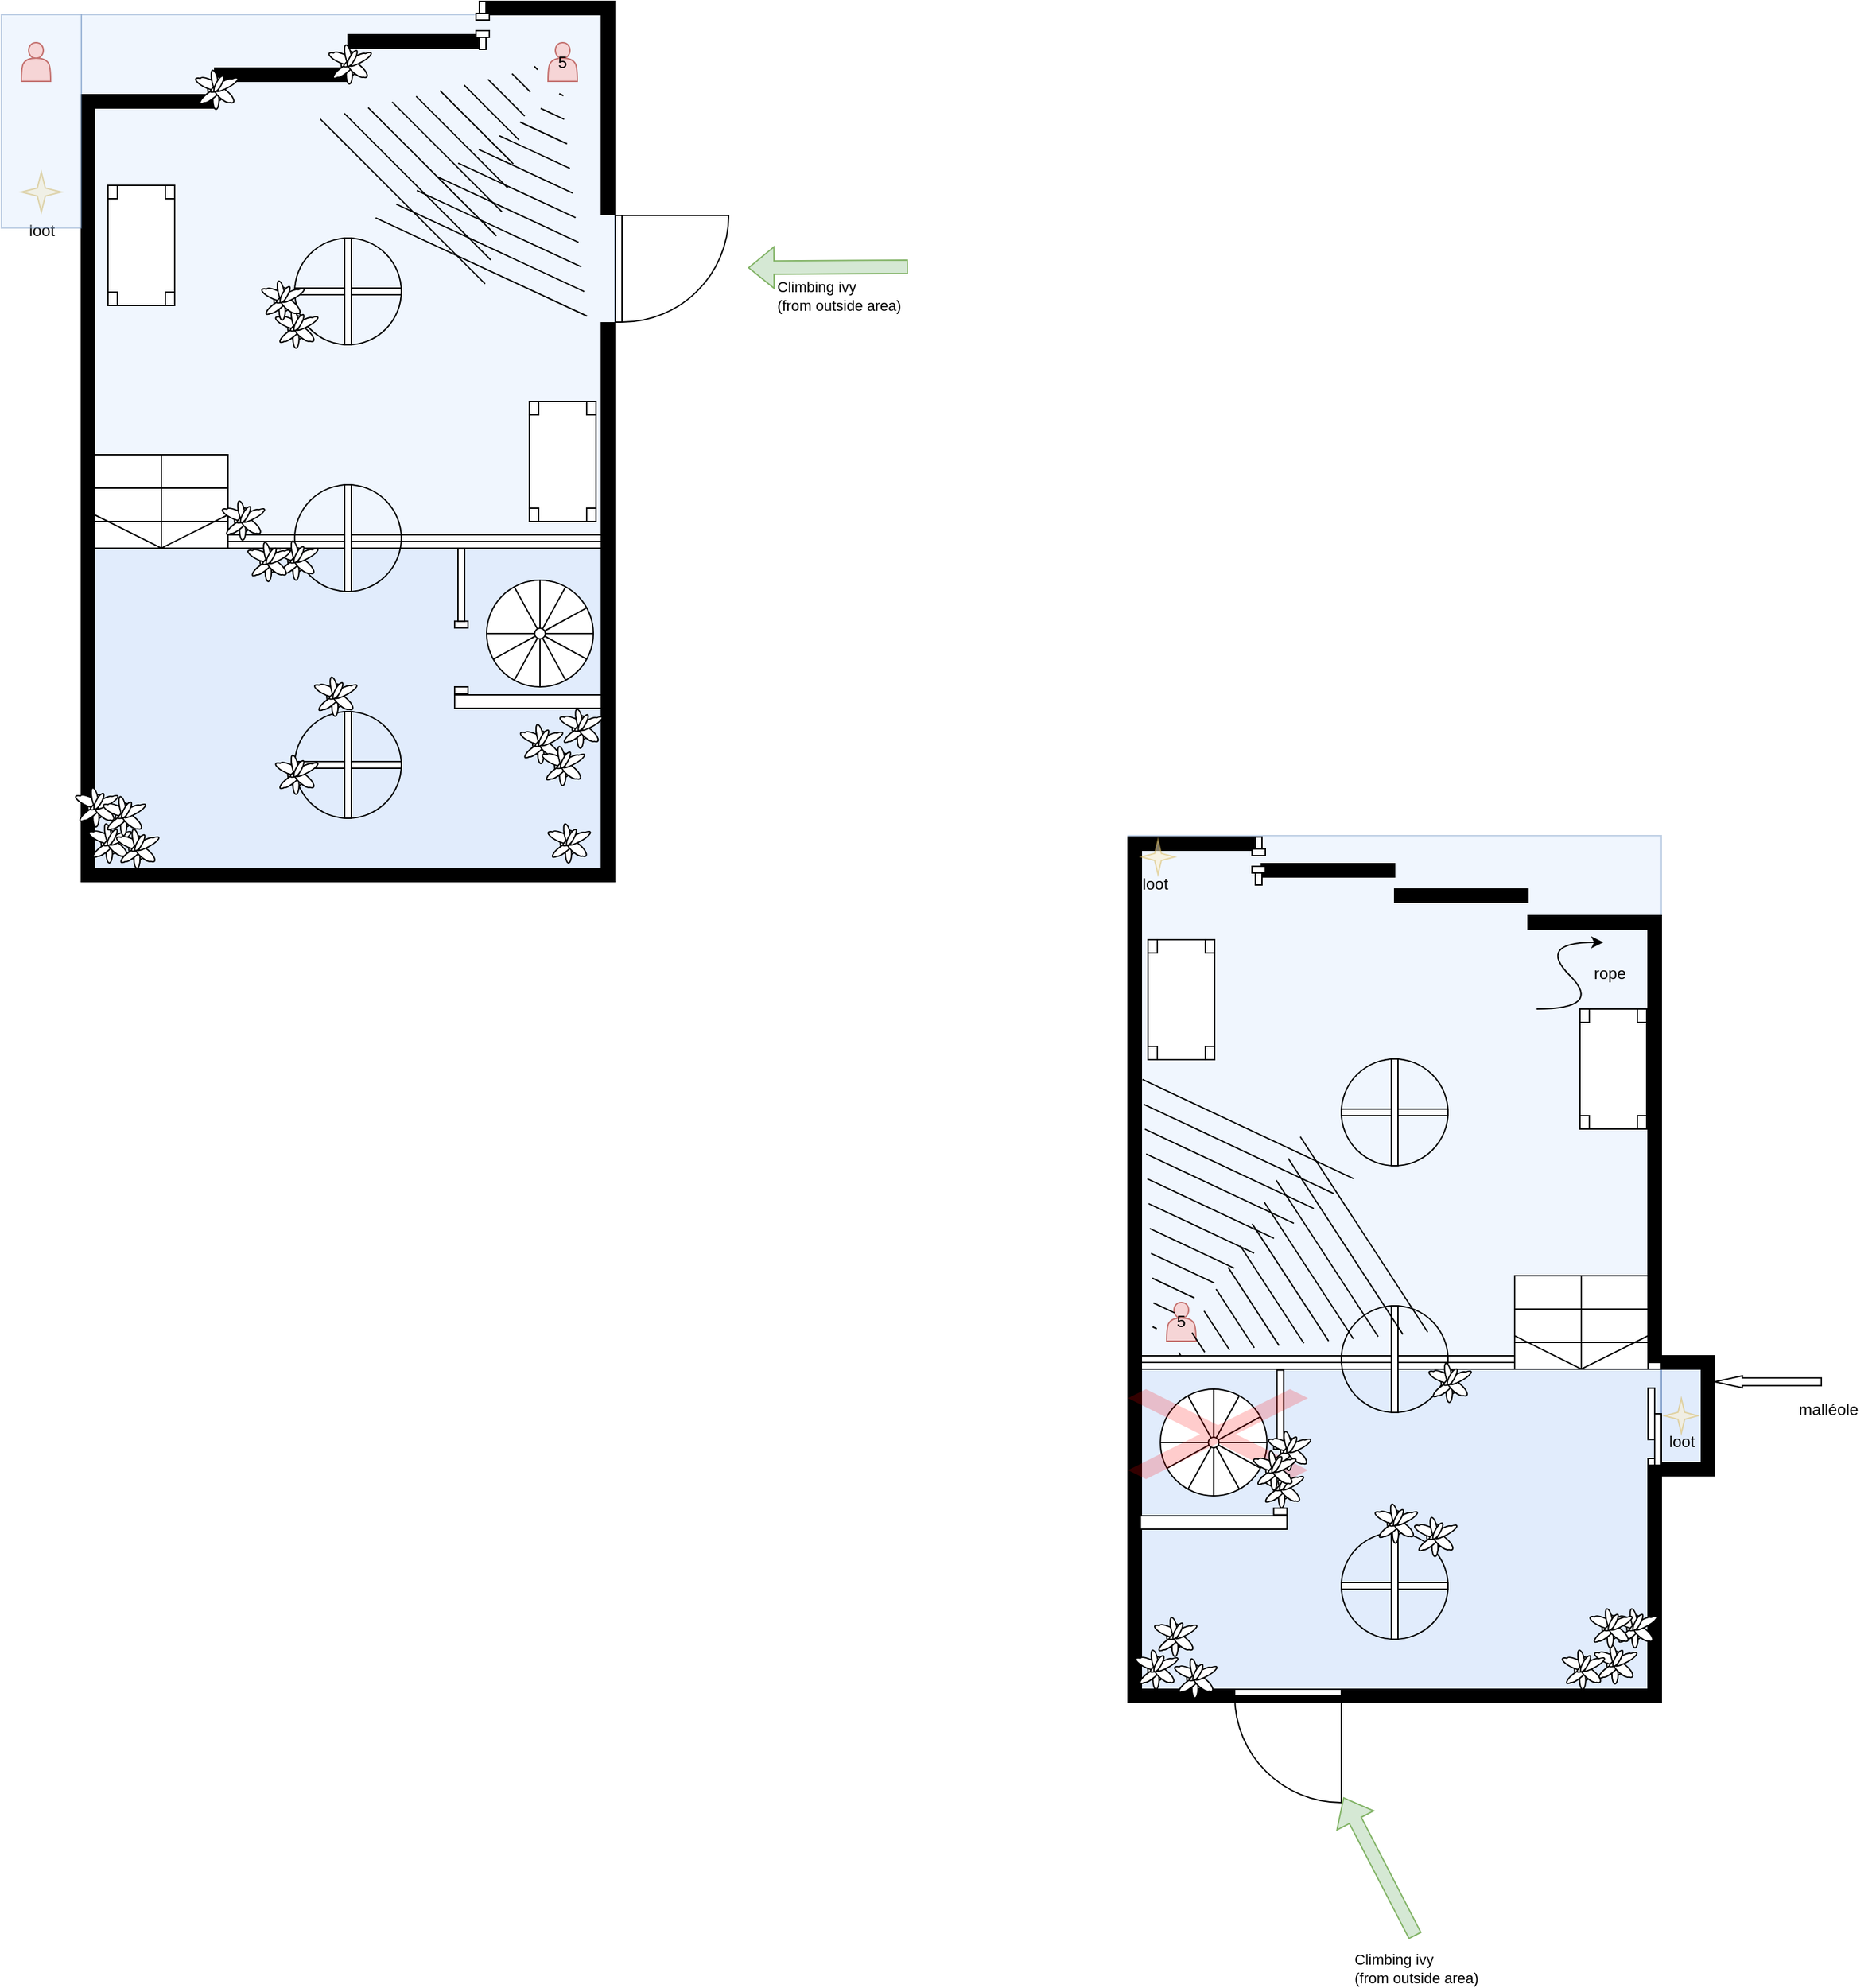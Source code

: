 <mxfile version="20.4.0" type="github" pages="2">
  <diagram id="2EN7eobbi5Up4LC5SwlU" name="feet">
    <mxGraphModel dx="24020" dy="15680" grid="1" gridSize="10" guides="1" tooltips="1" connect="1" arrows="1" fold="1" page="1" pageScale="1" pageWidth="8000" pageHeight="11069" math="0" shadow="0">
      <root>
        <mxCell id="0" />
        <mxCell id="1" parent="0" />
        <mxCell id="gYqwhj0SDm4g2m7mYXeS-87" value="" style="rounded=0;whiteSpace=wrap;html=1;fillColor=#dae8fc;strokeColor=none;opacity=80;" vertex="1" parent="1">
          <mxGeometry x="1345" y="1085.5" width="30" height="70" as="geometry" />
        </mxCell>
        <mxCell id="Mskqs6uD9MSW634-aqwG-30" value="" style="rounded=0;whiteSpace=wrap;html=1;fillColor=#dae8fc;strokeColor=#6c8ebf;opacity=40;" parent="1" vertex="1">
          <mxGeometry x="160" y="70" width="400" height="390" as="geometry" />
        </mxCell>
        <mxCell id="Mskqs6uD9MSW634-aqwG-29" value="" style="rounded=0;whiteSpace=wrap;html=1;fillColor=#dae8fc;strokeColor=#6c8ebf;opacity=80;" parent="1" vertex="1">
          <mxGeometry x="160" y="470" width="400" height="250" as="geometry" />
        </mxCell>
        <mxCell id="Mskqs6uD9MSW634-aqwG-1" value="" style="verticalLabelPosition=bottom;html=1;verticalAlign=top;align=center;shape=mxgraph.floorplan.wallCorner;fillColor=strokeColor;direction=west" parent="1" vertex="1">
          <mxGeometry x="460" y="620" width="100" height="100" as="geometry" />
        </mxCell>
        <mxCell id="Mskqs6uD9MSW634-aqwG-2" value="" style="verticalLabelPosition=bottom;html=1;verticalAlign=top;align=center;shape=mxgraph.floorplan.wallCorner;fillColor=strokeColor;direction=north" parent="1" vertex="1">
          <mxGeometry x="160" y="620" width="100" height="100" as="geometry" />
        </mxCell>
        <mxCell id="Mskqs6uD9MSW634-aqwG-3" value="" style="verticalLabelPosition=bottom;html=1;verticalAlign=top;align=center;shape=mxgraph.floorplan.wall;fillColor=strokeColor;direction=south;" parent="1" vertex="1">
          <mxGeometry x="160" y="520" width="10" height="100" as="geometry" />
        </mxCell>
        <mxCell id="Mskqs6uD9MSW634-aqwG-5" value="" style="verticalLabelPosition=bottom;html=1;verticalAlign=top;align=center;shape=mxgraph.floorplan.wall;fillColor=strokeColor;direction=south;" parent="1" vertex="1">
          <mxGeometry x="160" y="420" width="10" height="100" as="geometry" />
        </mxCell>
        <mxCell id="Mskqs6uD9MSW634-aqwG-6" value="" style="verticalLabelPosition=bottom;html=1;verticalAlign=top;align=center;shape=mxgraph.floorplan.wall;fillColor=strokeColor;direction=south;" parent="1" vertex="1">
          <mxGeometry x="550" y="420" width="10" height="119" as="geometry" />
        </mxCell>
        <mxCell id="Mskqs6uD9MSW634-aqwG-7" value="" style="verticalLabelPosition=bottom;html=1;verticalAlign=top;align=center;shape=mxgraph.floorplan.wall;fillColor=strokeColor;" parent="1" vertex="1">
          <mxGeometry x="260" y="710" width="100" height="10" as="geometry" />
        </mxCell>
        <mxCell id="Mskqs6uD9MSW634-aqwG-8" value="" style="verticalLabelPosition=bottom;html=1;verticalAlign=top;align=center;shape=mxgraph.floorplan.wall;fillColor=strokeColor;" parent="1" vertex="1">
          <mxGeometry x="360" y="710" width="100" height="10" as="geometry" />
        </mxCell>
        <mxCell id="Mskqs6uD9MSW634-aqwG-11" value="" style="verticalLabelPosition=bottom;html=1;verticalAlign=top;align=center;shape=mxgraph.floorplan.wall;fillColor=strokeColor;direction=south;" parent="1" vertex="1">
          <mxGeometry x="160" y="320" width="10" height="100" as="geometry" />
        </mxCell>
        <mxCell id="Mskqs6uD9MSW634-aqwG-12" value="" style="verticalLabelPosition=bottom;html=1;verticalAlign=top;align=center;shape=mxgraph.floorplan.wall;fillColor=strokeColor;direction=south;" parent="1" vertex="1">
          <mxGeometry x="550" y="301" width="10" height="119" as="geometry" />
        </mxCell>
        <mxCell id="Mskqs6uD9MSW634-aqwG-13" value="" style="verticalLabelPosition=bottom;html=1;verticalAlign=top;align=center;shape=mxgraph.floorplan.wall;fillColor=strokeColor;direction=south;" parent="1" vertex="1">
          <mxGeometry x="160" y="220" width="10" height="100" as="geometry" />
        </mxCell>
        <mxCell id="Mskqs6uD9MSW634-aqwG-14" value="" style="verticalLabelPosition=bottom;html=1;verticalAlign=top;align=center;shape=mxgraph.floorplan.wall;fillColor=strokeColor;direction=south;" parent="1" vertex="1">
          <mxGeometry x="550" y="539" width="10" height="100" as="geometry" />
        </mxCell>
        <mxCell id="Mskqs6uD9MSW634-aqwG-15" value="" style="verticalLabelPosition=bottom;html=1;verticalAlign=top;align=center;shape=mxgraph.floorplan.wall;fillColor=strokeColor;" parent="1" vertex="1">
          <mxGeometry x="260" y="110" width="100" height="10" as="geometry" />
        </mxCell>
        <mxCell id="Mskqs6uD9MSW634-aqwG-16" value="" style="verticalLabelPosition=bottom;html=1;verticalAlign=top;align=center;shape=mxgraph.floorplan.wall;fillColor=strokeColor;" parent="1" vertex="1">
          <mxGeometry x="360" y="60" width="100" height="60" as="geometry" />
        </mxCell>
        <mxCell id="Mskqs6uD9MSW634-aqwG-17" value="" style="verticalLabelPosition=bottom;html=1;verticalAlign=top;align=center;shape=mxgraph.floorplan.wallCorner;fillColor=strokeColor;" parent="1" vertex="1">
          <mxGeometry x="160" y="130" width="100" height="90" as="geometry" />
        </mxCell>
        <mxCell id="Mskqs6uD9MSW634-aqwG-18" value="" style="verticalLabelPosition=bottom;html=1;verticalAlign=top;align=center;shape=mxgraph.floorplan.wallCorner;fillColor=strokeColor;direction=south;" parent="1" vertex="1">
          <mxGeometry x="460" y="60" width="100" height="160" as="geometry" />
        </mxCell>
        <mxCell id="Mskqs6uD9MSW634-aqwG-19" value="" style="verticalLabelPosition=bottom;html=1;verticalAlign=top;align=center;shape=mxgraph.floorplan.stairs;direction=south;" parent="1" vertex="1">
          <mxGeometry x="170" y="400" width="100" height="70" as="geometry" />
        </mxCell>
        <mxCell id="Mskqs6uD9MSW634-aqwG-22" value="" style="verticalLabelPosition=bottom;html=1;verticalAlign=top;align=center;shape=mxgraph.floorplan.window;" parent="1" vertex="1">
          <mxGeometry x="270" y="460" width="280" height="10" as="geometry" />
        </mxCell>
        <mxCell id="Mskqs6uD9MSW634-aqwG-23" value="" style="verticalLabelPosition=bottom;html=1;verticalAlign=top;align=center;shape=mxgraph.floorplan.doorRight;aspect=fixed;rotation=-90;" parent="1" vertex="1">
          <mxGeometry x="563" y="218" width="80" height="85" as="geometry" />
        </mxCell>
        <mxCell id="Mskqs6uD9MSW634-aqwG-25" value="" style="shape=flexArrow;endArrow=classic;html=1;rounded=0;fillColor=#d5e8d4;strokeColor=#82b366;" parent="1" edge="1">
          <mxGeometry width="50" height="50" relative="1" as="geometry">
            <mxPoint x="780" y="259" as="sourcePoint" />
            <mxPoint x="660" y="259.79" as="targetPoint" />
          </mxGeometry>
        </mxCell>
        <mxCell id="Mskqs6uD9MSW634-aqwG-27" value="&lt;div align=&quot;left&quot;&gt;Climbing ivy &lt;br&gt;&lt;/div&gt;&lt;div align=&quot;left&quot;&gt;(from outside area)&lt;/div&gt;" style="edgeLabel;html=1;align=left;verticalAlign=middle;resizable=0;points=[];" parent="Mskqs6uD9MSW634-aqwG-25" vertex="1" connectable="0">
          <mxGeometry x="0.331" y="-1" relative="1" as="geometry">
            <mxPoint x="-20" y="22" as="offset" />
          </mxGeometry>
        </mxCell>
        <mxCell id="Mskqs6uD9MSW634-aqwG-31" value="loot" style="verticalLabelPosition=bottom;verticalAlign=top;html=1;shape=mxgraph.basic.4_point_star_2;dx=0.8;opacity=80;fillColor=#fff2cc;strokeColor=#d6b656;" parent="1" vertex="1">
          <mxGeometry x="115" y="188" width="30" height="30" as="geometry" />
        </mxCell>
        <mxCell id="Mskqs6uD9MSW634-aqwG-33" value="5" style="shape=actor;whiteSpace=wrap;html=1;opacity=80;fillColor=#f8cecc;strokeColor=#b85450;" parent="1" vertex="1">
          <mxGeometry x="510" y="91" width="22" height="29" as="geometry" />
        </mxCell>
        <mxCell id="gYqwhj0SDm4g2m7mYXeS-14" value="" style="verticalLabelPosition=bottom;html=1;verticalAlign=top;align=center;shape=mxgraph.floorplan.spiral_stairs;rotation=90;direction=south;" vertex="1" parent="1">
          <mxGeometry x="464" y="494" width="80" height="80" as="geometry" />
        </mxCell>
        <mxCell id="gYqwhj0SDm4g2m7mYXeS-18" value="" style="rounded=0;whiteSpace=wrap;html=1;fillColor=#dae8fc;strokeColor=#6c8ebf;opacity=40;" vertex="1" parent="1">
          <mxGeometry x="100" y="70" width="60" height="160" as="geometry" />
        </mxCell>
        <mxCell id="gYqwhj0SDm4g2m7mYXeS-20" value="" style="verticalLabelPosition=bottom;html=1;verticalAlign=top;align=center;shape=mxgraph.floorplan.doorDoublePocket;dx=0.25;strokeColor=default;strokeWidth=1;fillColor=default;rotation=90;" vertex="1" parent="1">
          <mxGeometry x="443" y="73" width="36" height="10" as="geometry" />
        </mxCell>
        <mxCell id="gYqwhj0SDm4g2m7mYXeS-22" value="" style="shape=mxgraph.arrows2.wedgeArrowDashed2;html=1;bendable=0;startWidth=87.442;stepSize=15;rounded=0;" edge="1" parent="1">
          <mxGeometry width="100" height="100" relative="1" as="geometry">
            <mxPoint x="401" y="210" as="sourcePoint" />
            <mxPoint x="501" y="110" as="targetPoint" />
          </mxGeometry>
        </mxCell>
        <mxCell id="gYqwhj0SDm4g2m7mYXeS-24" value="" style="shape=mxgraph.arrows2.wedgeArrowDashed2;html=1;bendable=0;startWidth=87.442;stepSize=15;rounded=0;exitX=0.75;exitY=0.485;exitDx=0;exitDy=0;exitPerimeter=0;" edge="1" parent="1" source="Mskqs6uD9MSW634-aqwG-30">
          <mxGeometry width="100" height="100" relative="1" as="geometry">
            <mxPoint x="420" y="230" as="sourcePoint" />
            <mxPoint x="520" y="130.0" as="targetPoint" />
          </mxGeometry>
        </mxCell>
        <mxCell id="gYqwhj0SDm4g2m7mYXeS-25" value="" style="verticalLabelPosition=bottom;html=1;verticalAlign=top;align=center;shape=mxgraph.floorplan.doorRevolving;aspect=fixed;strokeColor=default;strokeWidth=1;fillColor=default;gradientColor=none;" vertex="1" parent="1">
          <mxGeometry x="320" y="420" width="80" height="85" as="geometry" />
        </mxCell>
        <mxCell id="gYqwhj0SDm4g2m7mYXeS-26" value="" style="verticalLabelPosition=bottom;html=1;verticalAlign=top;align=center;shape=mxgraph.floorplan.doorRevolving;aspect=fixed;strokeColor=default;strokeWidth=1;fillColor=default;gradientColor=none;" vertex="1" parent="1">
          <mxGeometry x="320" y="235" width="80" height="85" as="geometry" />
        </mxCell>
        <mxCell id="gYqwhj0SDm4g2m7mYXeS-27" value="" style="verticalLabelPosition=bottom;html=1;verticalAlign=top;align=center;shape=mxgraph.floorplan.doorRevolving;aspect=fixed;strokeColor=default;strokeWidth=1;fillColor=default;gradientColor=none;" vertex="1" parent="1">
          <mxGeometry x="320" y="590" width="80" height="85" as="geometry" />
        </mxCell>
        <mxCell id="gYqwhj0SDm4g2m7mYXeS-31" value="" style="verticalLabelPosition=bottom;html=1;verticalAlign=top;align=center;shape=mxgraph.floorplan.wall;strokeWidth=1;" vertex="1" parent="1">
          <mxGeometry x="440" y="580" width="110" height="10" as="geometry" />
        </mxCell>
        <mxCell id="gYqwhj0SDm4g2m7mYXeS-32" value="" style="verticalLabelPosition=bottom;html=1;verticalAlign=top;align=center;shape=mxgraph.floorplan.doorPocket;dx=0.5;strokeColor=default;strokeWidth=1;fillColor=default;gradientColor=none;rotation=90;" vertex="1" parent="1">
          <mxGeometry x="390.75" y="519.75" width="108.5" height="10" as="geometry" />
        </mxCell>
        <mxCell id="gYqwhj0SDm4g2m7mYXeS-33" value="" style="verticalLabelPosition=bottom;html=1;verticalAlign=top;align=center;shape=mxgraph.floorplan.table;strokeColor=default;strokeWidth=1;fillColor=default;gradientColor=none;rotation=90;" vertex="1" parent="1">
          <mxGeometry x="160" y="218" width="90" height="50" as="geometry" />
        </mxCell>
        <mxCell id="gYqwhj0SDm4g2m7mYXeS-34" value="" style="verticalLabelPosition=bottom;html=1;verticalAlign=top;align=center;shape=mxgraph.floorplan.table;strokeColor=default;strokeWidth=1;fillColor=default;gradientColor=none;rotation=90;" vertex="1" parent="1">
          <mxGeometry x="476" y="380" width="90" height="50" as="geometry" />
        </mxCell>
        <mxCell id="gYqwhj0SDm4g2m7mYXeS-35" value="" style="shape=actor;whiteSpace=wrap;html=1;opacity=80;fillColor=#f8cecc;strokeColor=#b85450;" vertex="1" parent="1">
          <mxGeometry x="115" y="91" width="22" height="29" as="geometry" />
        </mxCell>
        <mxCell id="gYqwhj0SDm4g2m7mYXeS-36" value="" style="rounded=0;whiteSpace=wrap;html=1;fillColor=#dae8fc;strokeColor=#6c8ebf;opacity=40;" vertex="1" parent="1">
          <mxGeometry x="945" y="685.5" width="400" height="390" as="geometry" />
        </mxCell>
        <mxCell id="gYqwhj0SDm4g2m7mYXeS-37" value="" style="rounded=0;whiteSpace=wrap;html=1;fillColor=#dae8fc;strokeColor=#6c8ebf;opacity=80;" vertex="1" parent="1">
          <mxGeometry x="945" y="1085.5" width="400" height="250" as="geometry" />
        </mxCell>
        <mxCell id="gYqwhj0SDm4g2m7mYXeS-38" value="" style="verticalLabelPosition=bottom;html=1;verticalAlign=top;align=center;shape=mxgraph.floorplan.wallCorner;fillColor=strokeColor;direction=west" vertex="1" parent="1">
          <mxGeometry x="1245" y="1235.5" width="100" height="100" as="geometry" />
        </mxCell>
        <mxCell id="gYqwhj0SDm4g2m7mYXeS-39" value="" style="verticalLabelPosition=bottom;html=1;verticalAlign=top;align=center;shape=mxgraph.floorplan.wallCorner;fillColor=strokeColor;direction=north" vertex="1" parent="1">
          <mxGeometry x="945" y="1235.5" width="100" height="100" as="geometry" />
        </mxCell>
        <mxCell id="gYqwhj0SDm4g2m7mYXeS-40" value="" style="verticalLabelPosition=bottom;html=1;verticalAlign=top;align=center;shape=mxgraph.floorplan.wall;fillColor=strokeColor;direction=south;" vertex="1" parent="1">
          <mxGeometry x="945" y="1135.5" width="10" height="100" as="geometry" />
        </mxCell>
        <mxCell id="gYqwhj0SDm4g2m7mYXeS-41" value="" style="verticalLabelPosition=bottom;html=1;verticalAlign=top;align=center;shape=mxgraph.floorplan.wall;fillColor=strokeColor;direction=south;" vertex="1" parent="1">
          <mxGeometry x="945" y="1035.5" width="10" height="100" as="geometry" />
        </mxCell>
        <mxCell id="gYqwhj0SDm4g2m7mYXeS-43" value="" style="verticalLabelPosition=bottom;html=1;verticalAlign=top;align=center;shape=mxgraph.floorplan.wall;fillColor=strokeColor;" vertex="1" parent="1">
          <mxGeometry x="1045" y="1325.5" width="100" height="10" as="geometry" />
        </mxCell>
        <mxCell id="gYqwhj0SDm4g2m7mYXeS-44" value="" style="verticalLabelPosition=bottom;html=1;verticalAlign=top;align=center;shape=mxgraph.floorplan.wall;fillColor=strokeColor;" vertex="1" parent="1">
          <mxGeometry x="1145" y="1325.5" width="100" height="10" as="geometry" />
        </mxCell>
        <mxCell id="gYqwhj0SDm4g2m7mYXeS-45" value="" style="verticalLabelPosition=bottom;html=1;verticalAlign=top;align=center;shape=mxgraph.floorplan.wall;fillColor=strokeColor;direction=south;" vertex="1" parent="1">
          <mxGeometry x="945" y="935.5" width="10" height="100" as="geometry" />
        </mxCell>
        <mxCell id="gYqwhj0SDm4g2m7mYXeS-46" value="" style="verticalLabelPosition=bottom;html=1;verticalAlign=top;align=center;shape=mxgraph.floorplan.wall;fillColor=strokeColor;direction=south;" vertex="1" parent="1">
          <mxGeometry x="1335" y="916.5" width="10" height="169" as="geometry" />
        </mxCell>
        <mxCell id="gYqwhj0SDm4g2m7mYXeS-47" value="" style="verticalLabelPosition=bottom;html=1;verticalAlign=top;align=center;shape=mxgraph.floorplan.wall;fillColor=strokeColor;direction=south;" vertex="1" parent="1">
          <mxGeometry x="945" y="835.5" width="10" height="100" as="geometry" />
        </mxCell>
        <mxCell id="gYqwhj0SDm4g2m7mYXeS-48" value="" style="verticalLabelPosition=bottom;html=1;verticalAlign=top;align=center;shape=mxgraph.floorplan.wall;fillColor=strokeColor;direction=south;" vertex="1" parent="1">
          <mxGeometry x="1335" y="1155.5" width="10" height="99" as="geometry" />
        </mxCell>
        <mxCell id="gYqwhj0SDm4g2m7mYXeS-49" value="" style="verticalLabelPosition=bottom;html=1;verticalAlign=top;align=center;shape=mxgraph.floorplan.wall;fillColor=strokeColor;" vertex="1" parent="1">
          <mxGeometry x="1045" y="706.5" width="100" height="10" as="geometry" />
        </mxCell>
        <mxCell id="gYqwhj0SDm4g2m7mYXeS-50" value="" style="verticalLabelPosition=bottom;html=1;verticalAlign=top;align=center;shape=mxgraph.floorplan.wall;fillColor=strokeColor;" vertex="1" parent="1">
          <mxGeometry x="1145" y="700.5" width="100" height="60" as="geometry" />
        </mxCell>
        <mxCell id="gYqwhj0SDm4g2m7mYXeS-51" value="" style="verticalLabelPosition=bottom;html=1;verticalAlign=top;align=center;shape=mxgraph.floorplan.wallCorner;fillColor=strokeColor;" vertex="1" parent="1">
          <mxGeometry x="945" y="686.5" width="100" height="150" as="geometry" />
        </mxCell>
        <mxCell id="gYqwhj0SDm4g2m7mYXeS-52" value="" style="verticalLabelPosition=bottom;html=1;verticalAlign=top;align=center;shape=mxgraph.floorplan.wallCorner;fillColor=strokeColor;direction=south;" vertex="1" parent="1">
          <mxGeometry x="1245" y="745.5" width="100" height="90" as="geometry" />
        </mxCell>
        <mxCell id="gYqwhj0SDm4g2m7mYXeS-53" value="" style="verticalLabelPosition=bottom;html=1;verticalAlign=top;align=center;shape=mxgraph.floorplan.stairs;direction=south;" vertex="1" parent="1">
          <mxGeometry x="1235" y="1015.5" width="100" height="70" as="geometry" />
        </mxCell>
        <mxCell id="gYqwhj0SDm4g2m7mYXeS-54" value="" style="verticalLabelPosition=bottom;html=1;verticalAlign=top;align=center;shape=mxgraph.floorplan.window;" vertex="1" parent="1">
          <mxGeometry x="955" y="1075.5" width="280" height="10" as="geometry" />
        </mxCell>
        <mxCell id="gYqwhj0SDm4g2m7mYXeS-60" value="" style="verticalLabelPosition=bottom;html=1;verticalAlign=top;align=center;shape=mxgraph.floorplan.spiral_stairs;rotation=90;direction=south;" vertex="1" parent="1">
          <mxGeometry x="969.25" y="1100.5" width="80" height="80" as="geometry" />
        </mxCell>
        <mxCell id="gYqwhj0SDm4g2m7mYXeS-62" value="" style="verticalLabelPosition=bottom;html=1;verticalAlign=top;align=center;shape=mxgraph.floorplan.doorDoublePocket;dx=0.25;strokeColor=default;strokeWidth=1;fillColor=default;rotation=90;" vertex="1" parent="1">
          <mxGeometry x="1025" y="699.5" width="36" height="10" as="geometry" />
        </mxCell>
        <mxCell id="gYqwhj0SDm4g2m7mYXeS-65" value="" style="verticalLabelPosition=bottom;html=1;verticalAlign=top;align=center;shape=mxgraph.floorplan.doorRevolving;aspect=fixed;strokeColor=default;strokeWidth=1;fillColor=default;gradientColor=none;" vertex="1" parent="1">
          <mxGeometry x="1105" y="1035.5" width="80" height="85" as="geometry" />
        </mxCell>
        <mxCell id="gYqwhj0SDm4g2m7mYXeS-66" value="" style="verticalLabelPosition=bottom;html=1;verticalAlign=top;align=center;shape=mxgraph.floorplan.doorRevolving;aspect=fixed;strokeColor=default;strokeWidth=1;fillColor=default;gradientColor=none;" vertex="1" parent="1">
          <mxGeometry x="1105" y="850.5" width="80" height="85" as="geometry" />
        </mxCell>
        <mxCell id="gYqwhj0SDm4g2m7mYXeS-67" value="" style="verticalLabelPosition=bottom;html=1;verticalAlign=top;align=center;shape=mxgraph.floorplan.doorRevolving;aspect=fixed;strokeColor=default;strokeWidth=1;fillColor=default;gradientColor=none;" vertex="1" parent="1">
          <mxGeometry x="1105" y="1205.5" width="80" height="85" as="geometry" />
        </mxCell>
        <mxCell id="gYqwhj0SDm4g2m7mYXeS-68" value="" style="verticalLabelPosition=bottom;html=1;verticalAlign=top;align=center;shape=mxgraph.floorplan.wall;strokeWidth=1;" vertex="1" parent="1">
          <mxGeometry x="954.25" y="1195.5" width="110" height="10" as="geometry" />
        </mxCell>
        <mxCell id="gYqwhj0SDm4g2m7mYXeS-69" value="" style="verticalLabelPosition=bottom;html=1;verticalAlign=top;align=center;shape=mxgraph.floorplan.doorPocket;dx=0.5;strokeColor=default;strokeWidth=1;fillColor=default;gradientColor=none;rotation=90;" vertex="1" parent="1">
          <mxGeometry x="1005" y="1135.5" width="108.5" height="10" as="geometry" />
        </mxCell>
        <mxCell id="gYqwhj0SDm4g2m7mYXeS-73" value="" style="verticalLabelPosition=bottom;html=1;verticalAlign=top;align=center;shape=mxgraph.floorplan.wall;fillColor=strokeColor;direction=south;" vertex="1" parent="1">
          <mxGeometry x="1335" y="821" width="10" height="119" as="geometry" />
        </mxCell>
        <mxCell id="gYqwhj0SDm4g2m7mYXeS-76" value="" style="shape=mxgraph.mockup.markup.redX;fillColor=#ff0000;html=1;shadow=0;strokeColor=none;strokeWidth=1;opacity=20;" vertex="1" parent="1">
          <mxGeometry x="945" y="1100.5" width="135" height="67.5" as="geometry" />
        </mxCell>
        <mxCell id="gYqwhj0SDm4g2m7mYXeS-77" value="" style="verticalLabelPosition=bottom;html=1;verticalAlign=top;align=center;shape=mxgraph.floorplan.doorRight;aspect=fixed;rotation=0;" vertex="1" parent="1">
          <mxGeometry x="1025" y="1325.5" width="80" height="85" as="geometry" />
        </mxCell>
        <mxCell id="gYqwhj0SDm4g2m7mYXeS-78" value="" style="shape=flexArrow;endArrow=classic;html=1;rounded=0;fillColor=#d5e8d4;strokeColor=#82b366;entryX=1.019;entryY=0.953;entryDx=0;entryDy=0;entryPerimeter=0;" edge="1" parent="1" target="gYqwhj0SDm4g2m7mYXeS-77">
          <mxGeometry width="50" height="50" relative="1" as="geometry">
            <mxPoint x="1160.43" y="1510.5" as="sourcePoint" />
            <mxPoint x="1129.573" y="1465.5" as="targetPoint" />
          </mxGeometry>
        </mxCell>
        <mxCell id="gYqwhj0SDm4g2m7mYXeS-79" value="&lt;div align=&quot;left&quot;&gt;Climbing ivy &lt;br&gt;&lt;/div&gt;&lt;div align=&quot;left&quot;&gt;(from outside area)&lt;/div&gt;" style="edgeLabel;html=1;align=left;verticalAlign=middle;resizable=0;points=[];" vertex="1" connectable="0" parent="gYqwhj0SDm4g2m7mYXeS-78">
          <mxGeometry x="0.331" y="-1" relative="1" as="geometry">
            <mxPoint x="-12" y="94" as="offset" />
          </mxGeometry>
        </mxCell>
        <mxCell id="gYqwhj0SDm4g2m7mYXeS-80" value="5" style="shape=actor;whiteSpace=wrap;html=1;opacity=80;fillColor=#f8cecc;strokeColor=#b85450;" vertex="1" parent="1">
          <mxGeometry x="974" y="1035.5" width="22" height="29" as="geometry" />
        </mxCell>
        <mxCell id="gYqwhj0SDm4g2m7mYXeS-81" value="" style="shape=mxgraph.arrows2.wedgeArrowDashed2;html=1;bendable=0;startWidth=87.442;stepSize=15;rounded=0;" edge="1" parent="1">
          <mxGeometry width="100" height="100" relative="1" as="geometry">
            <mxPoint x="1035" y="905.5" as="sourcePoint" />
            <mxPoint x="965" y="1054.5" as="targetPoint" />
          </mxGeometry>
        </mxCell>
        <mxCell id="gYqwhj0SDm4g2m7mYXeS-82" value="" style="shape=mxgraph.arrows2.wedgeArrowDashed2;html=1;bendable=0;startWidth=87.442;stepSize=15;rounded=0;" edge="1" parent="1">
          <mxGeometry width="100" height="100" relative="1" as="geometry">
            <mxPoint x="1122" y="984.5" as="sourcePoint" />
            <mxPoint x="984" y="1074.5" as="targetPoint" />
          </mxGeometry>
        </mxCell>
        <mxCell id="gYqwhj0SDm4g2m7mYXeS-84" value="" style="curved=1;endArrow=classic;html=1;rounded=0;" edge="1" parent="1">
          <mxGeometry width="50" height="50" relative="1" as="geometry">
            <mxPoint x="1251.5" y="815.5" as="sourcePoint" />
            <mxPoint x="1301.5" y="765.5" as="targetPoint" />
            <Array as="points">
              <mxPoint x="1301.5" y="815.5" />
              <mxPoint x="1251.5" y="765.5" />
            </Array>
          </mxGeometry>
        </mxCell>
        <mxCell id="gYqwhj0SDm4g2m7mYXeS-85" value="rope" style="text;html=1;align=center;verticalAlign=middle;resizable=0;points=[];autosize=1;strokeColor=none;fillColor=none;" vertex="1" parent="1">
          <mxGeometry x="1281.12" y="773.5" width="50" height="30" as="geometry" />
        </mxCell>
        <mxCell id="gYqwhj0SDm4g2m7mYXeS-90" value="" style="verticalLabelPosition=bottom;html=1;verticalAlign=top;align=center;shape=mxgraph.floorplan.wallU;fillColor=strokeColor;strokeColor=default;strokeWidth=1;rotation=90;" vertex="1" parent="1">
          <mxGeometry x="1320" y="1100.5" width="90" height="40" as="geometry" />
        </mxCell>
        <mxCell id="gYqwhj0SDm4g2m7mYXeS-91" value="&lt;div&gt;malléole&lt;/div&gt;" style="text;html=1;align=center;verticalAlign=middle;resizable=0;points=[];autosize=1;strokeColor=none;fillColor=none;" vertex="1" parent="1">
          <mxGeometry x="1435" y="1100.5" width="70" height="30" as="geometry" />
        </mxCell>
        <mxCell id="gYqwhj0SDm4g2m7mYXeS-92" value="" style="html=1;shadow=0;dashed=0;align=center;verticalAlign=middle;shape=mxgraph.arrows2.arrow;dy=0.35;dx=20.79;flipH=1;notch=0;strokeColor=default;strokeWidth=1;fillColor=default;gradientColor=none;" vertex="1" parent="1">
          <mxGeometry x="1385" y="1090.5" width="80" height="9" as="geometry" />
        </mxCell>
        <mxCell id="gYqwhj0SDm4g2m7mYXeS-93" value="" style="verticalLabelPosition=bottom;verticalAlign=top;html=1;shape=mxgraph.basic.4_point_star_2;dx=0.8;strokeColor=#d6b656;strokeWidth=1;fillColor=#fff2cc;sketch=0;opacity=50;" vertex="1" parent="1">
          <mxGeometry x="1347.5" y="1107.5" width="25" height="26" as="geometry" />
        </mxCell>
        <mxCell id="gYqwhj0SDm4g2m7mYXeS-94" value="&lt;div&gt;loot&lt;/div&gt;" style="text;html=1;align=center;verticalAlign=middle;resizable=0;points=[];autosize=1;strokeColor=none;fillColor=none;" vertex="1" parent="1">
          <mxGeometry x="1340" y="1124.5" width="40" height="30" as="geometry" />
        </mxCell>
        <mxCell id="gYqwhj0SDm4g2m7mYXeS-95" value="" style="verticalLabelPosition=bottom;html=1;verticalAlign=top;align=center;shape=mxgraph.floorplan.doorBypass;dx=0.25;sketch=0;strokeColor=default;strokeWidth=1;fillColor=default;gradientColor=none;rotation=-90;" vertex="1" parent="1">
          <mxGeometry x="1301.5" y="1114" width="77" height="10" as="geometry" />
        </mxCell>
        <mxCell id="gYqwhj0SDm4g2m7mYXeS-96" value="" style="verticalLabelPosition=bottom;html=1;verticalAlign=top;align=center;shape=mxgraph.floorplan.plant;sketch=0;strokeColor=default;strokeWidth=1;fillColor=default;gradientColor=none;" vertex="1" parent="1">
          <mxGeometry x="955" y="1294.5" width="20.75" height="31" as="geometry" />
        </mxCell>
        <mxCell id="gYqwhj0SDm4g2m7mYXeS-97" value="" style="verticalLabelPosition=bottom;html=1;verticalAlign=top;align=center;shape=mxgraph.floorplan.plant;sketch=0;strokeColor=default;strokeWidth=1;fillColor=default;gradientColor=none;" vertex="1" parent="1">
          <mxGeometry x="969.25" y="1270" width="20.75" height="31" as="geometry" />
        </mxCell>
        <mxCell id="gYqwhj0SDm4g2m7mYXeS-98" value="" style="verticalLabelPosition=bottom;html=1;verticalAlign=top;align=center;shape=mxgraph.floorplan.plant;sketch=0;strokeColor=default;strokeWidth=1;fillColor=default;gradientColor=none;" vertex="1" parent="1">
          <mxGeometry x="984.25" y="1301" width="20.75" height="31" as="geometry" />
        </mxCell>
        <mxCell id="gYqwhj0SDm4g2m7mYXeS-99" value="" style="verticalLabelPosition=bottom;html=1;verticalAlign=top;align=center;shape=mxgraph.floorplan.plant;sketch=0;strokeColor=default;strokeWidth=1;fillColor=default;gradientColor=none;" vertex="1" parent="1">
          <mxGeometry x="1299.25" y="1290.5" width="20.75" height="31" as="geometry" />
        </mxCell>
        <mxCell id="gYqwhj0SDm4g2m7mYXeS-100" value="" style="verticalLabelPosition=bottom;html=1;verticalAlign=top;align=center;shape=mxgraph.floorplan.plant;sketch=0;strokeColor=default;strokeWidth=1;fillColor=default;gradientColor=none;" vertex="1" parent="1">
          <mxGeometry x="1314.25" y="1263.5" width="20.75" height="31" as="geometry" />
        </mxCell>
        <mxCell id="gYqwhj0SDm4g2m7mYXeS-101" value="" style="verticalLabelPosition=bottom;html=1;verticalAlign=top;align=center;shape=mxgraph.floorplan.plant;sketch=0;strokeColor=default;strokeWidth=1;fillColor=default;gradientColor=none;" vertex="1" parent="1">
          <mxGeometry x="1275" y="1294.5" width="20.75" height="31" as="geometry" />
        </mxCell>
        <mxCell id="gYqwhj0SDm4g2m7mYXeS-102" value="" style="verticalLabelPosition=bottom;html=1;verticalAlign=top;align=center;shape=mxgraph.floorplan.plant;sketch=0;strokeColor=default;strokeWidth=1;fillColor=default;gradientColor=none;" vertex="1" parent="1">
          <mxGeometry x="1295.75" y="1263.5" width="20.75" height="31" as="geometry" />
        </mxCell>
        <mxCell id="gYqwhj0SDm4g2m7mYXeS-103" value="" style="verticalLabelPosition=bottom;html=1;verticalAlign=top;align=center;shape=mxgraph.floorplan.plant;sketch=0;strokeColor=default;strokeWidth=1;fillColor=default;gradientColor=none;" vertex="1" parent="1">
          <mxGeometry x="1164.25" y="1195" width="20.75" height="31" as="geometry" />
        </mxCell>
        <mxCell id="gYqwhj0SDm4g2m7mYXeS-104" value="" style="verticalLabelPosition=bottom;html=1;verticalAlign=top;align=center;shape=mxgraph.floorplan.plant;sketch=0;strokeColor=default;strokeWidth=1;fillColor=default;gradientColor=none;" vertex="1" parent="1">
          <mxGeometry x="1175" y="1079.5" width="20.75" height="31" as="geometry" />
        </mxCell>
        <mxCell id="gYqwhj0SDm4g2m7mYXeS-105" value="" style="verticalLabelPosition=bottom;html=1;verticalAlign=top;align=center;shape=mxgraph.floorplan.plant;sketch=0;strokeColor=default;strokeWidth=1;fillColor=default;gradientColor=none;" vertex="1" parent="1">
          <mxGeometry x="1054.63" y="1130.5" width="20.75" height="31" as="geometry" />
        </mxCell>
        <mxCell id="gYqwhj0SDm4g2m7mYXeS-106" value="" style="verticalLabelPosition=bottom;html=1;verticalAlign=top;align=center;shape=mxgraph.floorplan.plant;sketch=0;strokeColor=default;strokeWidth=1;fillColor=default;gradientColor=none;" vertex="1" parent="1">
          <mxGeometry x="1049.25" y="1158.5" width="20.75" height="31" as="geometry" />
        </mxCell>
        <mxCell id="gYqwhj0SDm4g2m7mYXeS-107" value="" style="verticalLabelPosition=bottom;html=1;verticalAlign=top;align=center;shape=mxgraph.floorplan.plant;sketch=0;strokeColor=default;strokeWidth=1;fillColor=default;gradientColor=none;" vertex="1" parent="1">
          <mxGeometry x="1043.5" y="1145.25" width="20.75" height="31" as="geometry" />
        </mxCell>
        <mxCell id="gYqwhj0SDm4g2m7mYXeS-108" value="" style="verticalLabelPosition=bottom;html=1;verticalAlign=top;align=center;shape=mxgraph.floorplan.plant;sketch=0;strokeColor=default;strokeWidth=1;fillColor=default;gradientColor=none;" vertex="1" parent="1">
          <mxGeometry x="1134.63" y="1185" width="20.75" height="31" as="geometry" />
        </mxCell>
        <mxCell id="gYqwhj0SDm4g2m7mYXeS-109" value="" style="verticalLabelPosition=bottom;verticalAlign=top;html=1;shape=mxgraph.basic.4_point_star_2;dx=0.8;strokeColor=#d6b656;strokeWidth=1;fillColor=#fff2cc;sketch=0;opacity=50;" vertex="1" parent="1">
          <mxGeometry x="955" y="688.5" width="25" height="26" as="geometry" />
        </mxCell>
        <mxCell id="gYqwhj0SDm4g2m7mYXeS-110" value="&lt;div&gt;loot&lt;/div&gt;" style="text;html=1;align=center;verticalAlign=middle;resizable=0;points=[];autosize=1;strokeColor=none;fillColor=none;" vertex="1" parent="1">
          <mxGeometry x="945.38" y="706.5" width="40" height="30" as="geometry" />
        </mxCell>
        <mxCell id="gYqwhj0SDm4g2m7mYXeS-111" value="" style="verticalLabelPosition=bottom;html=1;verticalAlign=top;align=center;shape=mxgraph.floorplan.table;strokeColor=default;strokeWidth=1;fillColor=default;gradientColor=none;rotation=90;" vertex="1" parent="1">
          <mxGeometry x="940" y="783.5" width="90" height="50" as="geometry" />
        </mxCell>
        <mxCell id="gYqwhj0SDm4g2m7mYXeS-112" value="" style="verticalLabelPosition=bottom;html=1;verticalAlign=top;align=center;shape=mxgraph.floorplan.table;strokeColor=default;strokeWidth=1;fillColor=default;gradientColor=none;rotation=90;" vertex="1" parent="1">
          <mxGeometry x="1264" y="835.5" width="90" height="50" as="geometry" />
        </mxCell>
        <mxCell id="gYqwhj0SDm4g2m7mYXeS-113" value="" style="verticalLabelPosition=bottom;html=1;verticalAlign=top;align=center;shape=mxgraph.floorplan.plant;sketch=0;strokeColor=default;strokeWidth=1;fillColor=default;gradientColor=none;" vertex="1" parent="1">
          <mxGeometry x="523.25" y="589" width="20.75" height="31" as="geometry" />
        </mxCell>
        <mxCell id="gYqwhj0SDm4g2m7mYXeS-114" value="" style="verticalLabelPosition=bottom;html=1;verticalAlign=top;align=center;shape=mxgraph.floorplan.plant;sketch=0;strokeColor=default;strokeWidth=1;fillColor=default;gradientColor=none;" vertex="1" parent="1">
          <mxGeometry x="493.63" y="600.5" width="20.75" height="31" as="geometry" />
        </mxCell>
        <mxCell id="gYqwhj0SDm4g2m7mYXeS-115" value="" style="verticalLabelPosition=bottom;html=1;verticalAlign=top;align=center;shape=mxgraph.floorplan.plant;sketch=0;strokeColor=default;strokeWidth=1;fillColor=default;gradientColor=none;" vertex="1" parent="1">
          <mxGeometry x="510" y="617" width="20.75" height="31" as="geometry" />
        </mxCell>
        <mxCell id="gYqwhj0SDm4g2m7mYXeS-116" value="" style="verticalLabelPosition=bottom;html=1;verticalAlign=top;align=center;shape=mxgraph.floorplan.plant;sketch=0;strokeColor=default;strokeWidth=1;fillColor=default;gradientColor=none;" vertex="1" parent="1">
          <mxGeometry x="514.38" y="675" width="20.75" height="31" as="geometry" />
        </mxCell>
        <mxCell id="gYqwhj0SDm4g2m7mYXeS-117" value="" style="verticalLabelPosition=bottom;html=1;verticalAlign=top;align=center;shape=mxgraph.floorplan.plant;sketch=0;strokeColor=default;strokeWidth=1;fillColor=default;gradientColor=none;" vertex="1" parent="1">
          <mxGeometry x="339.25" y="565" width="20.75" height="31" as="geometry" />
        </mxCell>
        <mxCell id="gYqwhj0SDm4g2m7mYXeS-118" value="" style="verticalLabelPosition=bottom;html=1;verticalAlign=top;align=center;shape=mxgraph.floorplan.plant;sketch=0;strokeColor=default;strokeWidth=1;fillColor=default;gradientColor=none;" vertex="1" parent="1">
          <mxGeometry x="310" y="623.5" width="20.75" height="31" as="geometry" />
        </mxCell>
        <mxCell id="gYqwhj0SDm4g2m7mYXeS-119" value="" style="verticalLabelPosition=bottom;html=1;verticalAlign=top;align=center;shape=mxgraph.floorplan.plant;sketch=0;strokeColor=default;strokeWidth=1;fillColor=default;gradientColor=none;" vertex="1" parent="1">
          <mxGeometry x="310" y="463" width="20.75" height="31" as="geometry" />
        </mxCell>
        <mxCell id="gYqwhj0SDm4g2m7mYXeS-120" value="" style="verticalLabelPosition=bottom;html=1;verticalAlign=top;align=center;shape=mxgraph.floorplan.plant;sketch=0;strokeColor=default;strokeWidth=1;fillColor=default;gradientColor=none;" vertex="1" parent="1">
          <mxGeometry x="289.25" y="464" width="20.75" height="31" as="geometry" />
        </mxCell>
        <mxCell id="gYqwhj0SDm4g2m7mYXeS-121" value="" style="verticalLabelPosition=bottom;html=1;verticalAlign=top;align=center;shape=mxgraph.floorplan.plant;sketch=0;strokeColor=default;strokeWidth=1;fillColor=default;gradientColor=none;" vertex="1" parent="1">
          <mxGeometry x="270" y="433" width="20.75" height="31" as="geometry" />
        </mxCell>
        <mxCell id="gYqwhj0SDm4g2m7mYXeS-122" value="" style="verticalLabelPosition=bottom;html=1;verticalAlign=top;align=center;shape=mxgraph.floorplan.plant;sketch=0;strokeColor=default;strokeWidth=1;fillColor=default;gradientColor=none;" vertex="1" parent="1">
          <mxGeometry x="310" y="289" width="20.75" height="31" as="geometry" />
        </mxCell>
        <mxCell id="gYqwhj0SDm4g2m7mYXeS-123" value="" style="verticalLabelPosition=bottom;html=1;verticalAlign=top;align=center;shape=mxgraph.floorplan.plant;sketch=0;strokeColor=default;strokeWidth=1;fillColor=default;gradientColor=none;" vertex="1" parent="1">
          <mxGeometry x="299.63" y="268" width="20.75" height="31" as="geometry" />
        </mxCell>
        <mxCell id="gYqwhj0SDm4g2m7mYXeS-124" value="" style="verticalLabelPosition=bottom;html=1;verticalAlign=top;align=center;shape=mxgraph.floorplan.plant;sketch=0;strokeColor=default;strokeWidth=1;fillColor=default;gradientColor=none;" vertex="1" parent="1">
          <mxGeometry x="250" y="110" width="20.75" height="31" as="geometry" />
        </mxCell>
        <mxCell id="gYqwhj0SDm4g2m7mYXeS-125" value="" style="verticalLabelPosition=bottom;html=1;verticalAlign=top;align=center;shape=mxgraph.floorplan.plant;sketch=0;strokeColor=default;strokeWidth=1;fillColor=default;gradientColor=none;" vertex="1" parent="1">
          <mxGeometry x="350" y="91" width="20.75" height="31" as="geometry" />
        </mxCell>
        <mxCell id="gYqwhj0SDm4g2m7mYXeS-126" value="" style="verticalLabelPosition=bottom;html=1;verticalAlign=top;align=center;shape=mxgraph.floorplan.plant;sketch=0;strokeColor=default;strokeWidth=1;fillColor=default;gradientColor=none;" vertex="1" parent="1">
          <mxGeometry x="170" y="675" width="20.75" height="31" as="geometry" />
        </mxCell>
        <mxCell id="gYqwhj0SDm4g2m7mYXeS-127" value="" style="verticalLabelPosition=bottom;html=1;verticalAlign=top;align=center;shape=mxgraph.floorplan.plant;sketch=0;strokeColor=default;strokeWidth=1;fillColor=default;gradientColor=none;" vertex="1" parent="1">
          <mxGeometry x="160" y="648" width="20.75" height="31" as="geometry" />
        </mxCell>
        <mxCell id="gYqwhj0SDm4g2m7mYXeS-128" value="" style="verticalLabelPosition=bottom;html=1;verticalAlign=top;align=center;shape=mxgraph.floorplan.plant;sketch=0;strokeColor=default;strokeWidth=1;fillColor=default;gradientColor=none;" vertex="1" parent="1">
          <mxGeometry x="190.75" y="679" width="20.75" height="31" as="geometry" />
        </mxCell>
        <mxCell id="gYqwhj0SDm4g2m7mYXeS-129" value="" style="verticalLabelPosition=bottom;html=1;verticalAlign=top;align=center;shape=mxgraph.floorplan.plant;sketch=0;strokeColor=default;strokeWidth=1;fillColor=default;gradientColor=none;" vertex="1" parent="1">
          <mxGeometry x="180.75" y="654.5" width="20.75" height="31" as="geometry" />
        </mxCell>
      </root>
    </mxGraphModel>
  </diagram>
  <diagram id="lSHsSCvz3blH_BfdFUIu" name="Legs">
    <mxGraphModel dx="801" dy="546" grid="1" gridSize="10" guides="1" tooltips="1" connect="1" arrows="1" fold="1" page="1" pageScale="1" pageWidth="827" pageHeight="1169" math="0" shadow="0">
      <root>
        <mxCell id="0" />
        <mxCell id="1" parent="0" />
      </root>
    </mxGraphModel>
  </diagram>
</mxfile>
